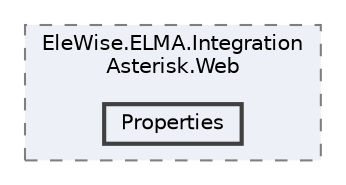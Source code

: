 digraph "Web/Modules/EleWise.ELMA.IntegrationAsterisk.Web/Properties"
{
 // LATEX_PDF_SIZE
  bgcolor="transparent";
  edge [fontname=Helvetica,fontsize=10,labelfontname=Helvetica,labelfontsize=10];
  node [fontname=Helvetica,fontsize=10,shape=box,height=0.2,width=0.4];
  compound=true
  subgraph clusterdir_0678954a5a651ecd78935d4b6a439539 {
    graph [ bgcolor="#edf0f7", pencolor="grey50", label="EleWise.ELMA.Integration\lAsterisk.Web", fontname=Helvetica,fontsize=10 style="filled,dashed", URL="dir_0678954a5a651ecd78935d4b6a439539.html",tooltip=""]
  dir_25286928328be33ddeba4a66b7e72b1d [label="Properties", fillcolor="#edf0f7", color="grey25", style="filled,bold", URL="dir_25286928328be33ddeba4a66b7e72b1d.html",tooltip=""];
  }
}
